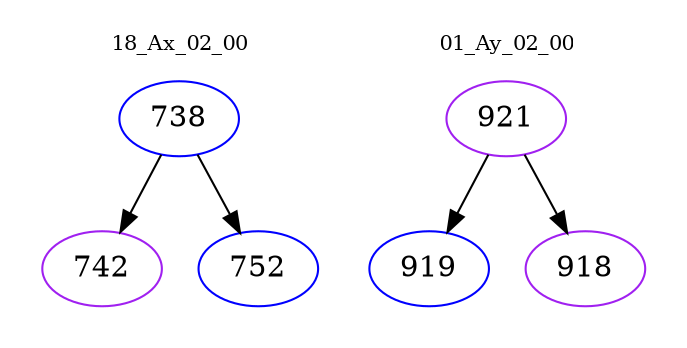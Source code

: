digraph{
subgraph cluster_0 {
color = white
label = "18_Ax_02_00";
fontsize=10;
T0_738 [label="738", color="blue"]
T0_738 -> T0_742 [color="black"]
T0_742 [label="742", color="purple"]
T0_738 -> T0_752 [color="black"]
T0_752 [label="752", color="blue"]
}
subgraph cluster_1 {
color = white
label = "01_Ay_02_00";
fontsize=10;
T1_921 [label="921", color="purple"]
T1_921 -> T1_919 [color="black"]
T1_919 [label="919", color="blue"]
T1_921 -> T1_918 [color="black"]
T1_918 [label="918", color="purple"]
}
}
